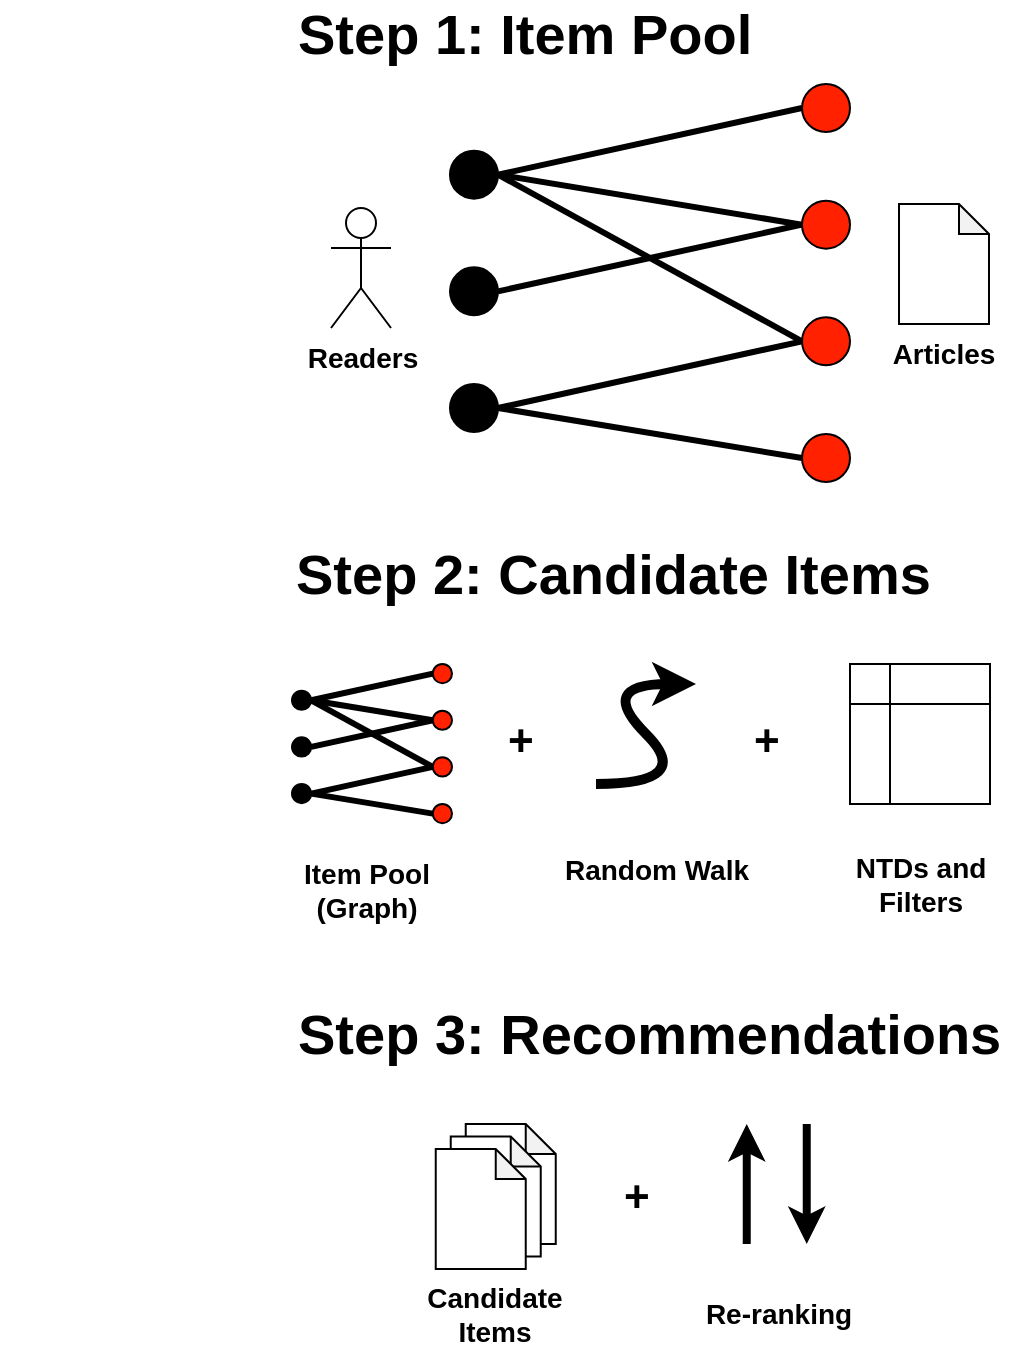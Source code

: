 <mxfile version="28.1.2">
  <diagram name="Page-1" id="M5KN14LnDX_lgXk43yuh">
    <mxGraphModel dx="1678" dy="1131" grid="1" gridSize="10" guides="1" tooltips="1" connect="1" arrows="1" fold="1" page="1" pageScale="1" pageWidth="1100" pageHeight="850" math="0" shadow="0">
      <root>
        <mxCell id="0" />
        <mxCell id="1" parent="0" />
        <mxCell id="2AZSGgTTGKiScR64f8am-1" value="Readers" style="shape=umlActor;verticalLabelPosition=bottom;verticalAlign=top;html=1;outlineConnect=0;fontSize=14;fontStyle=1" vertex="1" parent="1">
          <mxGeometry x="385.5" y="192" width="30" height="60" as="geometry" />
        </mxCell>
        <mxCell id="2AZSGgTTGKiScR64f8am-25" value="" style="group" vertex="1" connectable="0" parent="1">
          <mxGeometry x="445" y="130" width="200" height="200" as="geometry" />
        </mxCell>
        <mxCell id="2AZSGgTTGKiScR64f8am-4" value="" style="ellipse;whiteSpace=wrap;html=1;aspect=fixed;fillColor=#000000;" vertex="1" parent="2AZSGgTTGKiScR64f8am-25">
          <mxGeometry y="33.333" width="24.0" height="24.0" as="geometry" />
        </mxCell>
        <mxCell id="2AZSGgTTGKiScR64f8am-7" value="" style="ellipse;whiteSpace=wrap;html=1;aspect=fixed;fillColor=#FF2100;" vertex="1" parent="2AZSGgTTGKiScR64f8am-25">
          <mxGeometry x="176" y="58.333" width="24.0" height="24.0" as="geometry" />
        </mxCell>
        <mxCell id="2AZSGgTTGKiScR64f8am-8" value="" style="ellipse;whiteSpace=wrap;html=1;aspect=fixed;fillColor=#000000;" vertex="1" parent="2AZSGgTTGKiScR64f8am-25">
          <mxGeometry y="91.667" width="24.0" height="24.0" as="geometry" />
        </mxCell>
        <mxCell id="2AZSGgTTGKiScR64f8am-9" value="" style="ellipse;whiteSpace=wrap;html=1;aspect=fixed;fillColor=#000000;" vertex="1" parent="2AZSGgTTGKiScR64f8am-25">
          <mxGeometry y="150" width="24.0" height="24.0" as="geometry" />
        </mxCell>
        <mxCell id="2AZSGgTTGKiScR64f8am-10" value="" style="ellipse;whiteSpace=wrap;html=1;aspect=fixed;fillColor=#FF2100;" vertex="1" parent="2AZSGgTTGKiScR64f8am-25">
          <mxGeometry x="176" y="116.667" width="24.0" height="24.0" as="geometry" />
        </mxCell>
        <mxCell id="2AZSGgTTGKiScR64f8am-11" value="" style="ellipse;whiteSpace=wrap;html=1;aspect=fixed;fillColor=#FF2100;" vertex="1" parent="2AZSGgTTGKiScR64f8am-25">
          <mxGeometry x="176" width="24.0" height="24.0" as="geometry" />
        </mxCell>
        <mxCell id="2AZSGgTTGKiScR64f8am-12" value="" style="ellipse;whiteSpace=wrap;html=1;aspect=fixed;fillColor=#FF2100;" vertex="1" parent="2AZSGgTTGKiScR64f8am-25">
          <mxGeometry x="176" y="175" width="24.0" height="24.0" as="geometry" />
        </mxCell>
        <mxCell id="2AZSGgTTGKiScR64f8am-13" value="" style="endArrow=none;html=1;rounded=0;entryX=0;entryY=0.5;entryDx=0;entryDy=0;strokeWidth=3;exitX=1;exitY=0.5;exitDx=0;exitDy=0;" edge="1" parent="2AZSGgTTGKiScR64f8am-25" source="2AZSGgTTGKiScR64f8am-4" target="2AZSGgTTGKiScR64f8am-11">
          <mxGeometry width="50" height="50" relative="1" as="geometry">
            <mxPoint x="56" y="25" as="sourcePoint" />
            <mxPoint x="96.0" y="16.667" as="targetPoint" />
          </mxGeometry>
        </mxCell>
        <mxCell id="2AZSGgTTGKiScR64f8am-14" value="" style="endArrow=none;html=1;rounded=0;exitX=1;exitY=0.5;exitDx=0;exitDy=0;entryX=0;entryY=0.5;entryDx=0;entryDy=0;strokeWidth=3;" edge="1" parent="2AZSGgTTGKiScR64f8am-25" source="2AZSGgTTGKiScR64f8am-4" target="2AZSGgTTGKiScR64f8am-7">
          <mxGeometry width="50" height="50" relative="1" as="geometry">
            <mxPoint x="40" y="129.167" as="sourcePoint" />
            <mxPoint x="192.0" y="100" as="targetPoint" />
          </mxGeometry>
        </mxCell>
        <mxCell id="2AZSGgTTGKiScR64f8am-15" value="" style="endArrow=none;html=1;rounded=0;exitX=1;exitY=0.5;exitDx=0;exitDy=0;entryX=0;entryY=0.5;entryDx=0;entryDy=0;strokeWidth=3;" edge="1" parent="2AZSGgTTGKiScR64f8am-25" source="2AZSGgTTGKiScR64f8am-8" target="2AZSGgTTGKiScR64f8am-7">
          <mxGeometry width="50" height="50" relative="1" as="geometry">
            <mxPoint x="176" y="66.667" as="sourcePoint" />
            <mxPoint x="328" y="91.667" as="targetPoint" />
          </mxGeometry>
        </mxCell>
        <mxCell id="2AZSGgTTGKiScR64f8am-16" value="" style="endArrow=none;html=1;rounded=0;exitX=1;exitY=0.5;exitDx=0;exitDy=0;entryX=0;entryY=0.5;entryDx=0;entryDy=0;strokeWidth=3;" edge="1" parent="2AZSGgTTGKiScR64f8am-25" source="2AZSGgTTGKiScR64f8am-9" target="2AZSGgTTGKiScR64f8am-12">
          <mxGeometry width="50" height="50" relative="1" as="geometry">
            <mxPoint x="120" y="133.333" as="sourcePoint" />
            <mxPoint x="272" y="100" as="targetPoint" />
          </mxGeometry>
        </mxCell>
        <mxCell id="2AZSGgTTGKiScR64f8am-17" value="" style="endArrow=none;html=1;rounded=0;exitX=1;exitY=0.5;exitDx=0;exitDy=0;entryX=0;entryY=0.5;entryDx=0;entryDy=0;strokeWidth=3;" edge="1" parent="2AZSGgTTGKiScR64f8am-25" source="2AZSGgTTGKiScR64f8am-4" target="2AZSGgTTGKiScR64f8am-10">
          <mxGeometry width="50" height="50" relative="1" as="geometry">
            <mxPoint x="24.0" y="116.667" as="sourcePoint" />
            <mxPoint x="176" y="141.667" as="targetPoint" />
          </mxGeometry>
        </mxCell>
        <mxCell id="2AZSGgTTGKiScR64f8am-18" value="" style="endArrow=none;html=1;rounded=0;exitX=1;exitY=0.5;exitDx=0;exitDy=0;entryX=0;entryY=0.5;entryDx=0;entryDy=0;strokeWidth=3;" edge="1" parent="2AZSGgTTGKiScR64f8am-25" source="2AZSGgTTGKiScR64f8am-9" target="2AZSGgTTGKiScR64f8am-10">
          <mxGeometry width="50" height="50" relative="1" as="geometry">
            <mxPoint x="56" y="166.667" as="sourcePoint" />
            <mxPoint x="208" y="191.667" as="targetPoint" />
          </mxGeometry>
        </mxCell>
        <mxCell id="2AZSGgTTGKiScR64f8am-26" value="" style="group" vertex="1" connectable="0" parent="1">
          <mxGeometry x="662" y="190" width="60" height="90" as="geometry" />
        </mxCell>
        <mxCell id="2AZSGgTTGKiScR64f8am-5" value="" style="shape=note;whiteSpace=wrap;html=1;backgroundOutline=1;darkOpacity=0.05;size=15;" vertex="1" parent="2AZSGgTTGKiScR64f8am-26">
          <mxGeometry x="7.5" width="45" height="60" as="geometry" />
        </mxCell>
        <mxCell id="2AZSGgTTGKiScR64f8am-6" value="Articles" style="text;html=1;align=center;verticalAlign=middle;whiteSpace=wrap;rounded=0;fontStyle=1;fontSize=14;" vertex="1" parent="2AZSGgTTGKiScR64f8am-26">
          <mxGeometry y="60" width="60" height="30" as="geometry" />
        </mxCell>
        <mxCell id="2AZSGgTTGKiScR64f8am-30" value="" style="shape=internalStorage;whiteSpace=wrap;html=1;backgroundOutline=1;" vertex="1" parent="1">
          <mxGeometry x="645" y="420" width="70" height="70" as="geometry" />
        </mxCell>
        <mxCell id="2AZSGgTTGKiScR64f8am-31" value="NTDs and&lt;br&gt;Filters" style="text;html=1;align=center;verticalAlign=middle;whiteSpace=wrap;rounded=0;fontStyle=1;fontSize=14;" vertex="1" parent="1">
          <mxGeometry x="642.5" y="515" width="75" height="30" as="geometry" />
        </mxCell>
        <mxCell id="2AZSGgTTGKiScR64f8am-35" value="&lt;b&gt;&lt;font style=&quot;font-size: 22px;&quot;&gt;+&lt;/font&gt;&lt;/b&gt;" style="text;strokeColor=none;fillColor=none;align=left;verticalAlign=middle;spacingLeft=4;spacingRight=4;overflow=hidden;points=[[0,0.5],[1,0.5]];portConstraint=eastwest;rotatable=0;whiteSpace=wrap;html=1;" vertex="1" parent="1">
          <mxGeometry x="468" y="442.5" width="50" height="30" as="geometry" />
        </mxCell>
        <mxCell id="2AZSGgTTGKiScR64f8am-38" value="" style="group" vertex="1" connectable="0" parent="1">
          <mxGeometry x="501" y="430" width="95" height="85" as="geometry" />
        </mxCell>
        <mxCell id="2AZSGgTTGKiScR64f8am-34" value="" style="curved=1;endArrow=classic;html=1;rounded=0;strokeWidth=5;" edge="1" parent="2AZSGgTTGKiScR64f8am-38">
          <mxGeometry width="50" height="50" relative="1" as="geometry">
            <mxPoint x="17" y="50" as="sourcePoint" />
            <mxPoint x="67" as="targetPoint" />
            <Array as="points">
              <mxPoint x="67" y="50" />
              <mxPoint x="17" />
            </Array>
          </mxGeometry>
        </mxCell>
        <mxCell id="2AZSGgTTGKiScR64f8am-40" value="&lt;b&gt;&lt;font style=&quot;font-size: 22px;&quot;&gt;+&lt;/font&gt;&lt;/b&gt;" style="text;strokeColor=none;fillColor=none;align=left;verticalAlign=middle;spacingLeft=4;spacingRight=4;overflow=hidden;points=[[0,0.5],[1,0.5]];portConstraint=eastwest;rotatable=0;whiteSpace=wrap;html=1;" vertex="1" parent="1">
          <mxGeometry x="591" y="442.5" width="50" height="30" as="geometry" />
        </mxCell>
        <mxCell id="2AZSGgTTGKiScR64f8am-29" value="Item Pool&lt;br&gt;(Graph)" style="text;html=1;align=center;verticalAlign=middle;whiteSpace=wrap;rounded=0;fontStyle=1;fontSize=14;" vertex="1" parent="1">
          <mxGeometry x="366" y="517.5" width="75" height="30" as="geometry" />
        </mxCell>
        <mxCell id="2AZSGgTTGKiScR64f8am-37" value="Random Walk" style="text;html=1;align=center;verticalAlign=middle;whiteSpace=wrap;rounded=0;fontStyle=1;fontSize=14;" vertex="1" parent="1">
          <mxGeometry x="501" y="507.5" width="95" height="30" as="geometry" />
        </mxCell>
        <mxCell id="2AZSGgTTGKiScR64f8am-43" value="Step 1: Item Pool" style="text;html=1;align=left;verticalAlign=middle;whiteSpace=wrap;rounded=0;fontSize=28;fontStyle=1" vertex="1" parent="1">
          <mxGeometry x="367" y="90" width="347" height="30" as="geometry" />
        </mxCell>
        <mxCell id="2AZSGgTTGKiScR64f8am-44" value="Step 2: Candidate Items" style="text;html=1;align=left;verticalAlign=middle;whiteSpace=wrap;rounded=0;fontSize=28;fontStyle=1" vertex="1" parent="1">
          <mxGeometry x="366" y="360" width="348" height="30" as="geometry" />
        </mxCell>
        <mxCell id="2AZSGgTTGKiScR64f8am-45" value="Step 3: Recommendations" style="text;html=1;align=left;verticalAlign=middle;whiteSpace=wrap;rounded=0;fontSize=28;fontStyle=1" vertex="1" parent="1">
          <mxGeometry x="367" y="590" width="368" height="30" as="geometry" />
        </mxCell>
        <mxCell id="2AZSGgTTGKiScR64f8am-46" value="" style="group" vertex="1" connectable="0" parent="1">
          <mxGeometry x="220" y="420" width="67.5" height="102.5" as="geometry" />
        </mxCell>
        <mxCell id="2AZSGgTTGKiScR64f8am-47" value="" style="shape=note;whiteSpace=wrap;html=1;backgroundOutline=1;darkOpacity=0.05;size=15;" vertex="1" parent="1">
          <mxGeometry x="452.87" y="650" width="45" height="60" as="geometry" />
        </mxCell>
        <mxCell id="2AZSGgTTGKiScR64f8am-50" value="" style="shape=note;whiteSpace=wrap;html=1;backgroundOutline=1;darkOpacity=0.05;size=15;" vertex="1" parent="1">
          <mxGeometry x="445.37" y="656.25" width="45" height="60" as="geometry" />
        </mxCell>
        <mxCell id="2AZSGgTTGKiScR64f8am-52" value="" style="shape=note;whiteSpace=wrap;html=1;backgroundOutline=1;darkOpacity=0.05;size=15;" vertex="1" parent="1">
          <mxGeometry x="437.87" y="662.5" width="45" height="60" as="geometry" />
        </mxCell>
        <mxCell id="2AZSGgTTGKiScR64f8am-56" value="" style="endArrow=classic;html=1;rounded=0;fontStyle=0;strokeWidth=4;" edge="1" parent="1">
          <mxGeometry width="50" height="50" relative="1" as="geometry">
            <mxPoint x="593.37" y="710" as="sourcePoint" />
            <mxPoint x="593.37" y="650" as="targetPoint" />
          </mxGeometry>
        </mxCell>
        <mxCell id="2AZSGgTTGKiScR64f8am-58" value="" style="endArrow=classic;html=1;rounded=0;fontStyle=0;strokeWidth=4;" edge="1" parent="1">
          <mxGeometry width="50" height="50" relative="1" as="geometry">
            <mxPoint x="623.37" y="650" as="sourcePoint" />
            <mxPoint x="623.37" y="710" as="targetPoint" />
          </mxGeometry>
        </mxCell>
        <mxCell id="2AZSGgTTGKiScR64f8am-59" value="Candidate&lt;br&gt;Items" style="text;html=1;align=center;verticalAlign=middle;whiteSpace=wrap;rounded=0;fontStyle=1;fontSize=14;" vertex="1" parent="1">
          <mxGeometry x="430.37" y="730" width="75" height="30" as="geometry" />
        </mxCell>
        <mxCell id="2AZSGgTTGKiScR64f8am-60" value="Re-ranking" style="text;html=1;align=center;verticalAlign=middle;whiteSpace=wrap;rounded=0;fontStyle=1;fontSize=14;" vertex="1" parent="1">
          <mxGeometry x="566.12" y="730" width="86.5" height="30" as="geometry" />
        </mxCell>
        <mxCell id="2AZSGgTTGKiScR64f8am-61" value="&lt;b&gt;&lt;font style=&quot;font-size: 22px;&quot;&gt;+&lt;/font&gt;&lt;/b&gt;" style="text;strokeColor=none;fillColor=none;align=left;verticalAlign=middle;spacingLeft=4;spacingRight=4;overflow=hidden;points=[[0,0.5],[1,0.5]];portConstraint=eastwest;rotatable=0;whiteSpace=wrap;html=1;" vertex="1" parent="1">
          <mxGeometry x="526" y="671.25" width="50" height="30" as="geometry" />
        </mxCell>
        <mxCell id="2AZSGgTTGKiScR64f8am-62" value="" style="group" vertex="1" connectable="0" parent="1">
          <mxGeometry x="366" y="420" width="80" height="80" as="geometry" />
        </mxCell>
        <mxCell id="2AZSGgTTGKiScR64f8am-63" value="" style="ellipse;whiteSpace=wrap;html=1;aspect=fixed;fillColor=#000000;" vertex="1" parent="2AZSGgTTGKiScR64f8am-62">
          <mxGeometry y="13.333" width="9.6" height="9.6" as="geometry" />
        </mxCell>
        <mxCell id="2AZSGgTTGKiScR64f8am-64" value="" style="ellipse;whiteSpace=wrap;html=1;aspect=fixed;fillColor=#FF2100;" vertex="1" parent="2AZSGgTTGKiScR64f8am-62">
          <mxGeometry x="70.4" y="23.333" width="9.6" height="9.6" as="geometry" />
        </mxCell>
        <mxCell id="2AZSGgTTGKiScR64f8am-65" value="" style="ellipse;whiteSpace=wrap;html=1;aspect=fixed;fillColor=#000000;" vertex="1" parent="2AZSGgTTGKiScR64f8am-62">
          <mxGeometry y="36.667" width="9.6" height="9.6" as="geometry" />
        </mxCell>
        <mxCell id="2AZSGgTTGKiScR64f8am-66" value="" style="ellipse;whiteSpace=wrap;html=1;aspect=fixed;fillColor=#000000;" vertex="1" parent="2AZSGgTTGKiScR64f8am-62">
          <mxGeometry y="60" width="9.6" height="9.6" as="geometry" />
        </mxCell>
        <mxCell id="2AZSGgTTGKiScR64f8am-67" value="" style="ellipse;whiteSpace=wrap;html=1;aspect=fixed;fillColor=#FF2100;" vertex="1" parent="2AZSGgTTGKiScR64f8am-62">
          <mxGeometry x="70.4" y="46.667" width="9.6" height="9.6" as="geometry" />
        </mxCell>
        <mxCell id="2AZSGgTTGKiScR64f8am-68" value="" style="ellipse;whiteSpace=wrap;html=1;aspect=fixed;fillColor=#FF2100;" vertex="1" parent="2AZSGgTTGKiScR64f8am-62">
          <mxGeometry x="70.4" width="9.6" height="9.6" as="geometry" />
        </mxCell>
        <mxCell id="2AZSGgTTGKiScR64f8am-69" value="" style="ellipse;whiteSpace=wrap;html=1;aspect=fixed;fillColor=#FF2100;" vertex="1" parent="2AZSGgTTGKiScR64f8am-62">
          <mxGeometry x="70.4" y="70" width="9.6" height="9.6" as="geometry" />
        </mxCell>
        <mxCell id="2AZSGgTTGKiScR64f8am-70" value="" style="endArrow=none;html=1;rounded=0;entryX=0;entryY=0.5;entryDx=0;entryDy=0;strokeWidth=3;exitX=1;exitY=0.5;exitDx=0;exitDy=0;" edge="1" parent="2AZSGgTTGKiScR64f8am-62" source="2AZSGgTTGKiScR64f8am-63" target="2AZSGgTTGKiScR64f8am-68">
          <mxGeometry width="50" height="50" relative="1" as="geometry">
            <mxPoint x="22.4" y="10" as="sourcePoint" />
            <mxPoint x="38.4" y="6.667" as="targetPoint" />
          </mxGeometry>
        </mxCell>
        <mxCell id="2AZSGgTTGKiScR64f8am-71" value="" style="endArrow=none;html=1;rounded=0;exitX=1;exitY=0.5;exitDx=0;exitDy=0;entryX=0;entryY=0.5;entryDx=0;entryDy=0;strokeWidth=3;" edge="1" parent="2AZSGgTTGKiScR64f8am-62" source="2AZSGgTTGKiScR64f8am-63" target="2AZSGgTTGKiScR64f8am-64">
          <mxGeometry width="50" height="50" relative="1" as="geometry">
            <mxPoint x="16" y="51.667" as="sourcePoint" />
            <mxPoint x="76.8" y="40" as="targetPoint" />
          </mxGeometry>
        </mxCell>
        <mxCell id="2AZSGgTTGKiScR64f8am-72" value="" style="endArrow=none;html=1;rounded=0;exitX=1;exitY=0.5;exitDx=0;exitDy=0;entryX=0;entryY=0.5;entryDx=0;entryDy=0;strokeWidth=3;" edge="1" parent="2AZSGgTTGKiScR64f8am-62" source="2AZSGgTTGKiScR64f8am-65" target="2AZSGgTTGKiScR64f8am-64">
          <mxGeometry width="50" height="50" relative="1" as="geometry">
            <mxPoint x="70.4" y="26.667" as="sourcePoint" />
            <mxPoint x="131.2" y="36.667" as="targetPoint" />
          </mxGeometry>
        </mxCell>
        <mxCell id="2AZSGgTTGKiScR64f8am-73" value="" style="endArrow=none;html=1;rounded=0;exitX=1;exitY=0.5;exitDx=0;exitDy=0;entryX=0;entryY=0.5;entryDx=0;entryDy=0;strokeWidth=3;" edge="1" parent="2AZSGgTTGKiScR64f8am-62" source="2AZSGgTTGKiScR64f8am-66" target="2AZSGgTTGKiScR64f8am-69">
          <mxGeometry width="50" height="50" relative="1" as="geometry">
            <mxPoint x="48" y="53.333" as="sourcePoint" />
            <mxPoint x="108.8" y="40" as="targetPoint" />
          </mxGeometry>
        </mxCell>
        <mxCell id="2AZSGgTTGKiScR64f8am-74" value="" style="endArrow=none;html=1;rounded=0;exitX=1;exitY=0.5;exitDx=0;exitDy=0;entryX=0;entryY=0.5;entryDx=0;entryDy=0;strokeWidth=3;" edge="1" parent="2AZSGgTTGKiScR64f8am-62" source="2AZSGgTTGKiScR64f8am-63" target="2AZSGgTTGKiScR64f8am-67">
          <mxGeometry width="50" height="50" relative="1" as="geometry">
            <mxPoint x="9.6" y="46.667" as="sourcePoint" />
            <mxPoint x="70.4" y="56.667" as="targetPoint" />
          </mxGeometry>
        </mxCell>
        <mxCell id="2AZSGgTTGKiScR64f8am-75" value="" style="endArrow=none;html=1;rounded=0;exitX=1;exitY=0.5;exitDx=0;exitDy=0;entryX=0;entryY=0.5;entryDx=0;entryDy=0;strokeWidth=3;" edge="1" parent="2AZSGgTTGKiScR64f8am-62" source="2AZSGgTTGKiScR64f8am-66" target="2AZSGgTTGKiScR64f8am-67">
          <mxGeometry width="50" height="50" relative="1" as="geometry">
            <mxPoint x="22.4" y="66.667" as="sourcePoint" />
            <mxPoint x="83.2" y="76.667" as="targetPoint" />
          </mxGeometry>
        </mxCell>
      </root>
    </mxGraphModel>
  </diagram>
</mxfile>
